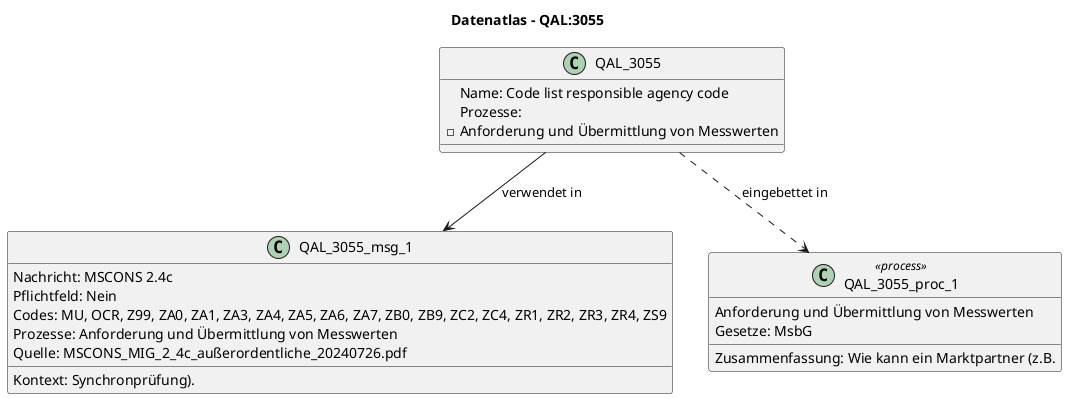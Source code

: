 @startuml
title Datenatlas – QAL:3055
class QAL_3055 {
  Name: Code list responsible agency code
  Prozesse:
    - Anforderung und Übermittlung von Messwerten
}
class QAL_3055_msg_1 {
  Nachricht: MSCONS 2.4c
  Kontext: Synchronprüfung).
  Pflichtfeld: Nein
  Codes: MU, OCR, Z99, ZA0, ZA1, ZA3, ZA4, ZA5, ZA6, ZA7, ZB0, ZB9, ZC2, ZC4, ZR1, ZR2, ZR3, ZR4, ZS9
  Prozesse: Anforderung und Übermittlung von Messwerten
  Quelle: MSCONS_MIG_2_4c_außerordentliche_20240726.pdf
}
QAL_3055 --> QAL_3055_msg_1 : verwendet in
class QAL_3055_proc_1 <<process>> {
  Anforderung und Übermittlung von Messwerten
  Gesetze: MsbG
  Zusammenfassung: Wie kann ein Marktpartner (z.B.
}
QAL_3055 ..> QAL_3055_proc_1 : eingebettet in
@enduml